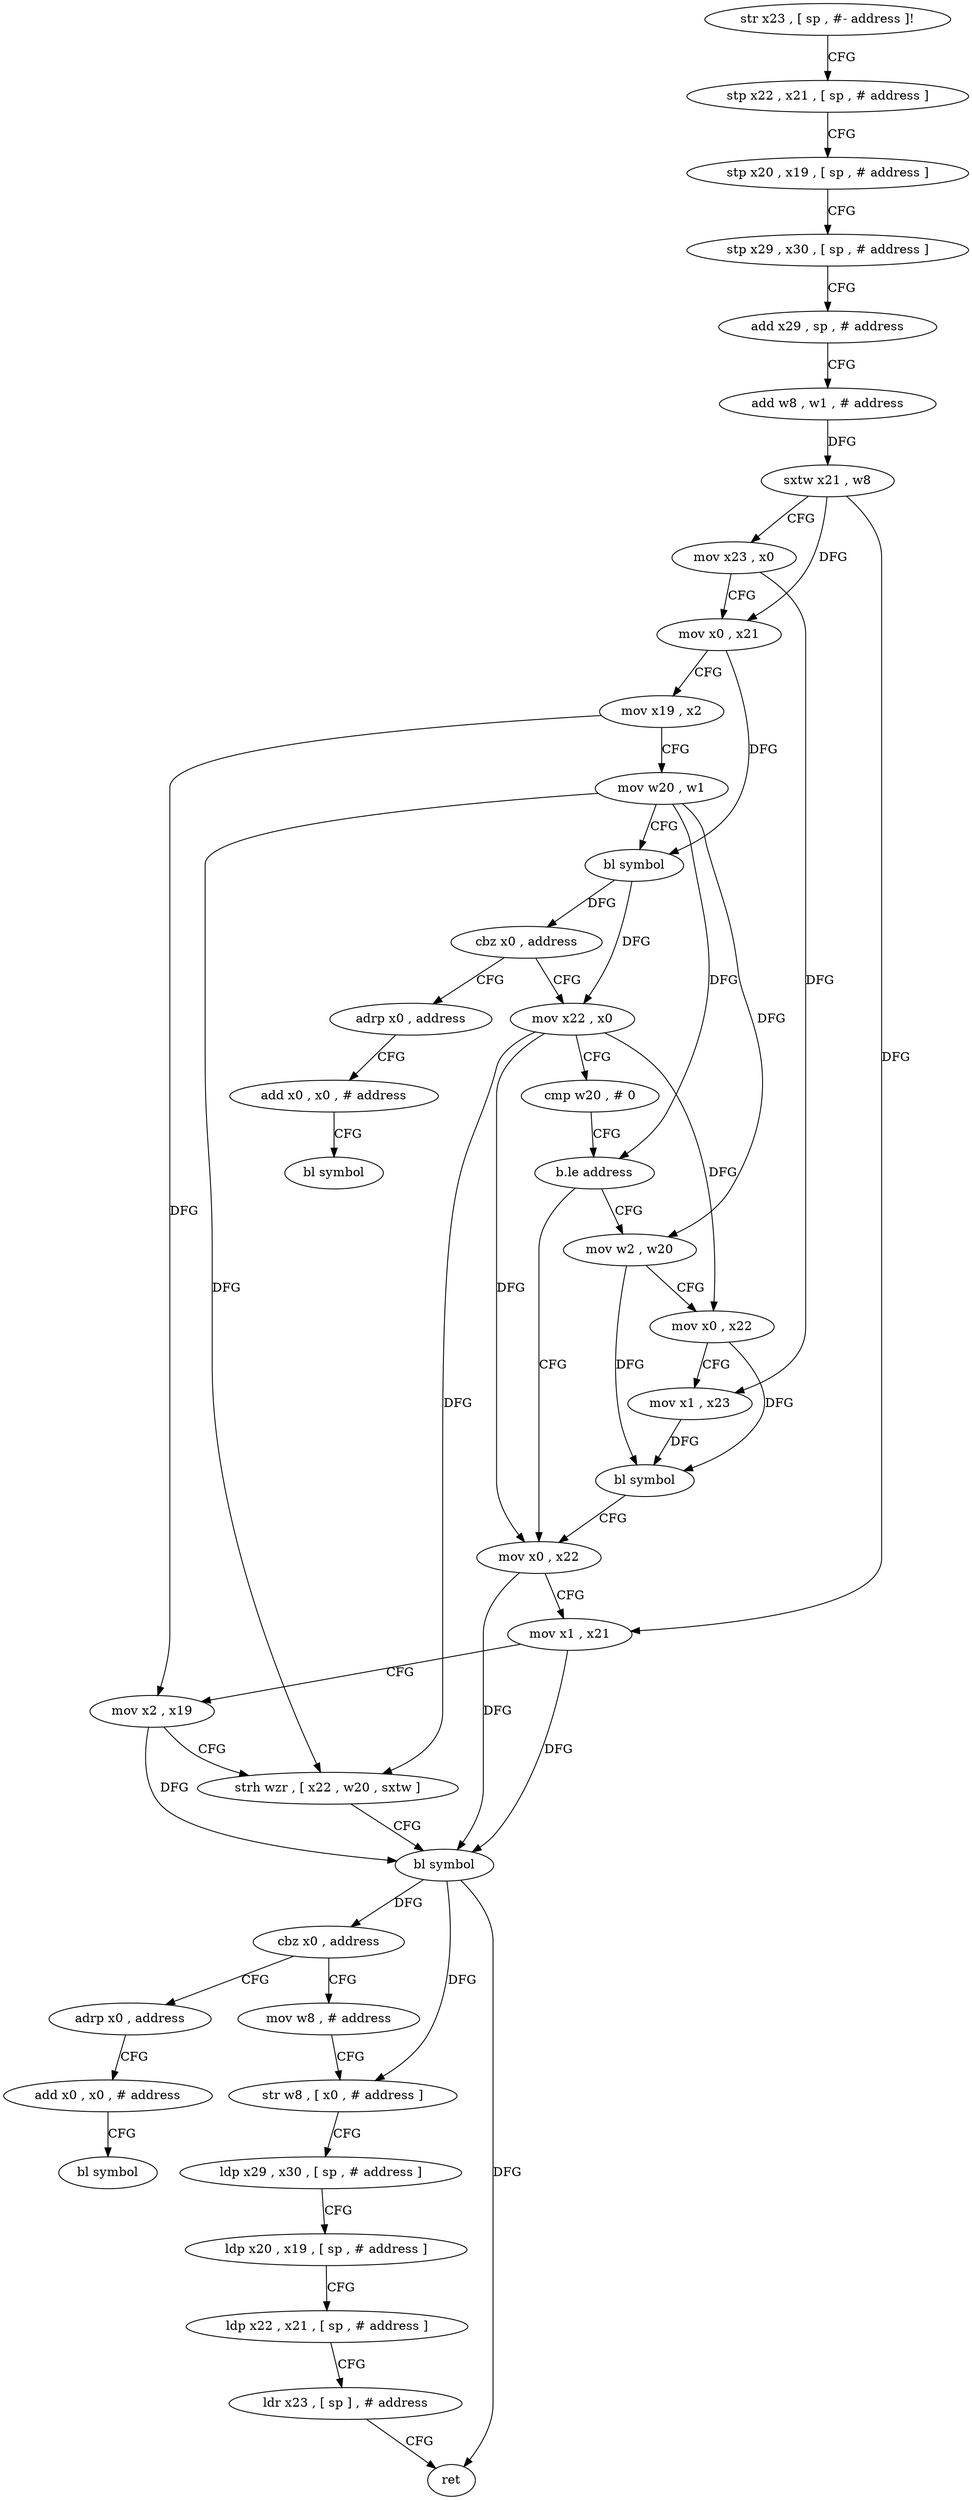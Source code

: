 digraph "func" {
"117416" [label = "str x23 , [ sp , #- address ]!" ]
"117420" [label = "stp x22 , x21 , [ sp , # address ]" ]
"117424" [label = "stp x20 , x19 , [ sp , # address ]" ]
"117428" [label = "stp x29 , x30 , [ sp , # address ]" ]
"117432" [label = "add x29 , sp , # address" ]
"117436" [label = "add w8 , w1 , # address" ]
"117440" [label = "sxtw x21 , w8" ]
"117444" [label = "mov x23 , x0" ]
"117448" [label = "mov x0 , x21" ]
"117452" [label = "mov x19 , x2" ]
"117456" [label = "mov w20 , w1" ]
"117460" [label = "bl symbol" ]
"117464" [label = "cbz x0 , address" ]
"117548" [label = "adrp x0 , address" ]
"117468" [label = "mov x22 , x0" ]
"117552" [label = "add x0 , x0 , # address" ]
"117556" [label = "bl symbol" ]
"117472" [label = "cmp w20 , # 0" ]
"117476" [label = "b.le address" ]
"117496" [label = "mov x0 , x22" ]
"117480" [label = "mov w2 , w20" ]
"117500" [label = "mov x1 , x21" ]
"117504" [label = "mov x2 , x19" ]
"117508" [label = "strh wzr , [ x22 , w20 , sxtw ]" ]
"117512" [label = "bl symbol" ]
"117516" [label = "cbz x0 , address" ]
"117560" [label = "adrp x0 , address" ]
"117520" [label = "mov w8 , # address" ]
"117484" [label = "mov x0 , x22" ]
"117488" [label = "mov x1 , x23" ]
"117492" [label = "bl symbol" ]
"117564" [label = "add x0 , x0 , # address" ]
"117568" [label = "bl symbol" ]
"117524" [label = "str w8 , [ x0 , # address ]" ]
"117528" [label = "ldp x29 , x30 , [ sp , # address ]" ]
"117532" [label = "ldp x20 , x19 , [ sp , # address ]" ]
"117536" [label = "ldp x22 , x21 , [ sp , # address ]" ]
"117540" [label = "ldr x23 , [ sp ] , # address" ]
"117544" [label = "ret" ]
"117416" -> "117420" [ label = "CFG" ]
"117420" -> "117424" [ label = "CFG" ]
"117424" -> "117428" [ label = "CFG" ]
"117428" -> "117432" [ label = "CFG" ]
"117432" -> "117436" [ label = "CFG" ]
"117436" -> "117440" [ label = "DFG" ]
"117440" -> "117444" [ label = "CFG" ]
"117440" -> "117448" [ label = "DFG" ]
"117440" -> "117500" [ label = "DFG" ]
"117444" -> "117448" [ label = "CFG" ]
"117444" -> "117488" [ label = "DFG" ]
"117448" -> "117452" [ label = "CFG" ]
"117448" -> "117460" [ label = "DFG" ]
"117452" -> "117456" [ label = "CFG" ]
"117452" -> "117504" [ label = "DFG" ]
"117456" -> "117460" [ label = "CFG" ]
"117456" -> "117476" [ label = "DFG" ]
"117456" -> "117508" [ label = "DFG" ]
"117456" -> "117480" [ label = "DFG" ]
"117460" -> "117464" [ label = "DFG" ]
"117460" -> "117468" [ label = "DFG" ]
"117464" -> "117548" [ label = "CFG" ]
"117464" -> "117468" [ label = "CFG" ]
"117548" -> "117552" [ label = "CFG" ]
"117468" -> "117472" [ label = "CFG" ]
"117468" -> "117496" [ label = "DFG" ]
"117468" -> "117508" [ label = "DFG" ]
"117468" -> "117484" [ label = "DFG" ]
"117552" -> "117556" [ label = "CFG" ]
"117472" -> "117476" [ label = "CFG" ]
"117476" -> "117496" [ label = "CFG" ]
"117476" -> "117480" [ label = "CFG" ]
"117496" -> "117500" [ label = "CFG" ]
"117496" -> "117512" [ label = "DFG" ]
"117480" -> "117484" [ label = "CFG" ]
"117480" -> "117492" [ label = "DFG" ]
"117500" -> "117504" [ label = "CFG" ]
"117500" -> "117512" [ label = "DFG" ]
"117504" -> "117508" [ label = "CFG" ]
"117504" -> "117512" [ label = "DFG" ]
"117508" -> "117512" [ label = "CFG" ]
"117512" -> "117516" [ label = "DFG" ]
"117512" -> "117524" [ label = "DFG" ]
"117512" -> "117544" [ label = "DFG" ]
"117516" -> "117560" [ label = "CFG" ]
"117516" -> "117520" [ label = "CFG" ]
"117560" -> "117564" [ label = "CFG" ]
"117520" -> "117524" [ label = "CFG" ]
"117484" -> "117488" [ label = "CFG" ]
"117484" -> "117492" [ label = "DFG" ]
"117488" -> "117492" [ label = "DFG" ]
"117492" -> "117496" [ label = "CFG" ]
"117564" -> "117568" [ label = "CFG" ]
"117524" -> "117528" [ label = "CFG" ]
"117528" -> "117532" [ label = "CFG" ]
"117532" -> "117536" [ label = "CFG" ]
"117536" -> "117540" [ label = "CFG" ]
"117540" -> "117544" [ label = "CFG" ]
}
